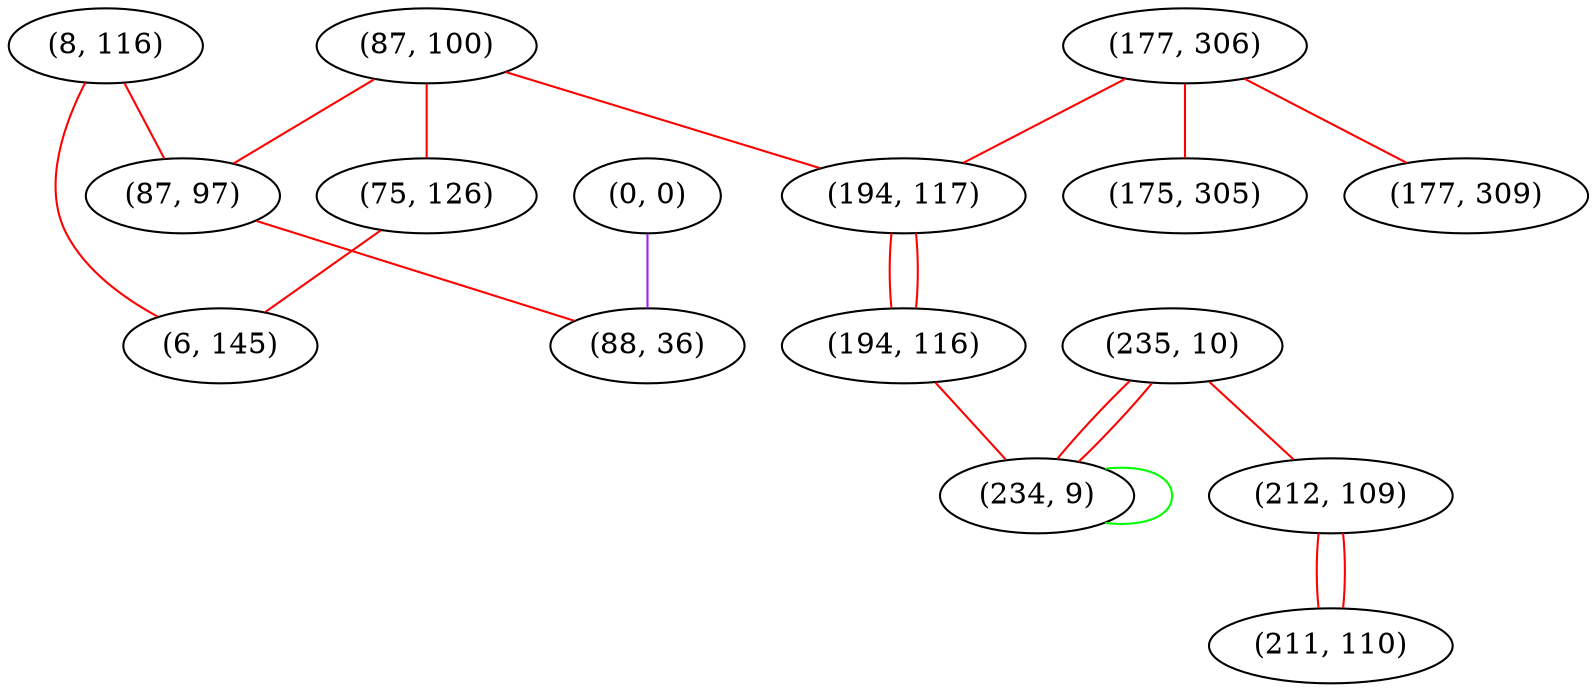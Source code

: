 graph "" {
"(87, 100)";
"(177, 306)";
"(235, 10)";
"(0, 0)";
"(75, 126)";
"(212, 109)";
"(194, 117)";
"(194, 116)";
"(211, 110)";
"(8, 116)";
"(177, 309)";
"(87, 97)";
"(6, 145)";
"(88, 36)";
"(234, 9)";
"(175, 305)";
"(87, 100)" -- "(194, 117)"  [color=red, key=0, weight=1];
"(87, 100)" -- "(75, 126)"  [color=red, key=0, weight=1];
"(87, 100)" -- "(87, 97)"  [color=red, key=0, weight=1];
"(177, 306)" -- "(177, 309)"  [color=red, key=0, weight=1];
"(177, 306)" -- "(194, 117)"  [color=red, key=0, weight=1];
"(177, 306)" -- "(175, 305)"  [color=red, key=0, weight=1];
"(235, 10)" -- "(212, 109)"  [color=red, key=0, weight=1];
"(235, 10)" -- "(234, 9)"  [color=red, key=0, weight=1];
"(235, 10)" -- "(234, 9)"  [color=red, key=1, weight=1];
"(0, 0)" -- "(88, 36)"  [color=purple, key=0, weight=4];
"(75, 126)" -- "(6, 145)"  [color=red, key=0, weight=1];
"(212, 109)" -- "(211, 110)"  [color=red, key=0, weight=1];
"(212, 109)" -- "(211, 110)"  [color=red, key=1, weight=1];
"(194, 117)" -- "(194, 116)"  [color=red, key=0, weight=1];
"(194, 117)" -- "(194, 116)"  [color=red, key=1, weight=1];
"(194, 116)" -- "(234, 9)"  [color=red, key=0, weight=1];
"(8, 116)" -- "(6, 145)"  [color=red, key=0, weight=1];
"(8, 116)" -- "(87, 97)"  [color=red, key=0, weight=1];
"(87, 97)" -- "(88, 36)"  [color=red, key=0, weight=1];
"(234, 9)" -- "(234, 9)"  [color=green, key=0, weight=2];
}
